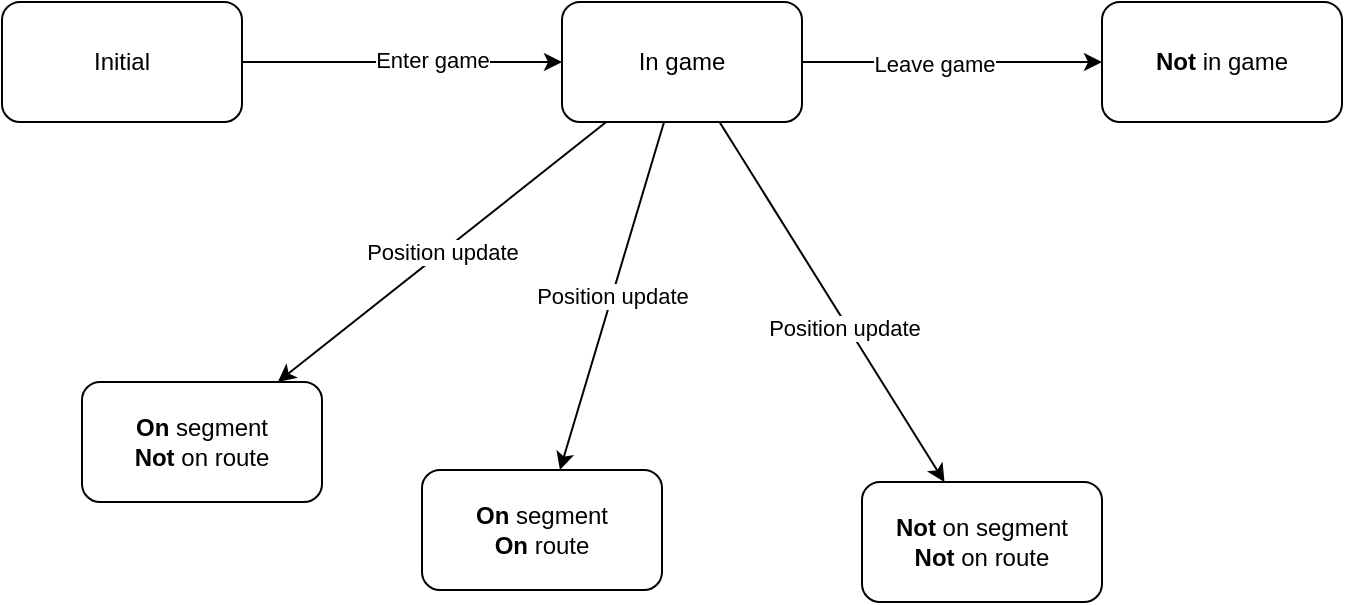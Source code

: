 <mxfile version="16.5.1" type="device"><diagram id="C5RBs43oDa-KdzZeNtuy" name="Page-1"><mxGraphModel dx="975" dy="577" grid="1" gridSize="10" guides="1" tooltips="1" connect="1" arrows="1" fold="1" page="1" pageScale="1" pageWidth="1169" pageHeight="827" math="0" shadow="0"><root><mxCell id="WIyWlLk6GJQsqaUBKTNV-0"/><mxCell id="WIyWlLk6GJQsqaUBKTNV-1" parent="WIyWlLk6GJQsqaUBKTNV-0"/><mxCell id="Bod_nedEWnGyxpAL-ndt-2" value="" style="rounded=0;orthogonalLoop=1;jettySize=auto;html=1;" edge="1" parent="WIyWlLk6GJQsqaUBKTNV-1" source="Bod_nedEWnGyxpAL-ndt-0" target="Bod_nedEWnGyxpAL-ndt-1"><mxGeometry relative="1" as="geometry"/></mxCell><mxCell id="Bod_nedEWnGyxpAL-ndt-3" value="Enter game" style="edgeLabel;html=1;align=center;verticalAlign=middle;resizable=0;points=[];" vertex="1" connectable="0" parent="Bod_nedEWnGyxpAL-ndt-2"><mxGeometry x="0.19" y="1" relative="1" as="geometry"><mxPoint as="offset"/></mxGeometry></mxCell><mxCell id="Bod_nedEWnGyxpAL-ndt-0" value="Initial" style="rounded=1;whiteSpace=wrap;html=1;" vertex="1" parent="WIyWlLk6GJQsqaUBKTNV-1"><mxGeometry x="440" y="120" width="120" height="60" as="geometry"/></mxCell><mxCell id="Bod_nedEWnGyxpAL-ndt-5" value="Position update" style="rounded=0;orthogonalLoop=1;jettySize=auto;html=1;" edge="1" parent="WIyWlLk6GJQsqaUBKTNV-1" source="Bod_nedEWnGyxpAL-ndt-1" target="Bod_nedEWnGyxpAL-ndt-4"><mxGeometry relative="1" as="geometry"/></mxCell><mxCell id="Bod_nedEWnGyxpAL-ndt-7" value="Position update" style="rounded=0;orthogonalLoop=1;jettySize=auto;html=1;" edge="1" parent="WIyWlLk6GJQsqaUBKTNV-1" source="Bod_nedEWnGyxpAL-ndt-1" target="Bod_nedEWnGyxpAL-ndt-6"><mxGeometry relative="1" as="geometry"/></mxCell><mxCell id="Bod_nedEWnGyxpAL-ndt-9" value="" style="edgeStyle=none;rounded=0;orthogonalLoop=1;jettySize=auto;html=1;" edge="1" parent="WIyWlLk6GJQsqaUBKTNV-1" source="Bod_nedEWnGyxpAL-ndt-1" target="Bod_nedEWnGyxpAL-ndt-8"><mxGeometry relative="1" as="geometry"/></mxCell><mxCell id="Bod_nedEWnGyxpAL-ndt-10" value="Position update" style="edgeLabel;html=1;align=center;verticalAlign=middle;resizable=0;points=[];" vertex="1" connectable="0" parent="Bod_nedEWnGyxpAL-ndt-9"><mxGeometry x="0.133" y="-2" relative="1" as="geometry"><mxPoint as="offset"/></mxGeometry></mxCell><mxCell id="Bod_nedEWnGyxpAL-ndt-12" value="" style="edgeStyle=none;rounded=0;orthogonalLoop=1;jettySize=auto;html=1;" edge="1" parent="WIyWlLk6GJQsqaUBKTNV-1" source="Bod_nedEWnGyxpAL-ndt-1" target="Bod_nedEWnGyxpAL-ndt-11"><mxGeometry relative="1" as="geometry"/></mxCell><mxCell id="Bod_nedEWnGyxpAL-ndt-13" value="Leave game" style="edgeLabel;html=1;align=center;verticalAlign=middle;resizable=0;points=[];" vertex="1" connectable="0" parent="Bod_nedEWnGyxpAL-ndt-12"><mxGeometry x="-0.129" y="-1" relative="1" as="geometry"><mxPoint as="offset"/></mxGeometry></mxCell><mxCell id="Bod_nedEWnGyxpAL-ndt-1" value="In game" style="whiteSpace=wrap;html=1;rounded=1;" vertex="1" parent="WIyWlLk6GJQsqaUBKTNV-1"><mxGeometry x="720" y="120" width="120" height="60" as="geometry"/></mxCell><mxCell id="Bod_nedEWnGyxpAL-ndt-4" value="&lt;b&gt;On &lt;/b&gt;segment&lt;br&gt;&lt;b&gt;Not&lt;/b&gt; on route" style="whiteSpace=wrap;html=1;rounded=1;" vertex="1" parent="WIyWlLk6GJQsqaUBKTNV-1"><mxGeometry x="480" y="310" width="120" height="60" as="geometry"/></mxCell><mxCell id="Bod_nedEWnGyxpAL-ndt-6" value="&lt;b&gt;On&lt;/b&gt; segment&lt;br&gt;&lt;b&gt;On&lt;/b&gt; route" style="whiteSpace=wrap;html=1;rounded=1;" vertex="1" parent="WIyWlLk6GJQsqaUBKTNV-1"><mxGeometry x="650" y="354" width="120" height="60" as="geometry"/></mxCell><mxCell id="Bod_nedEWnGyxpAL-ndt-8" value="&lt;b&gt;Not&lt;/b&gt;&amp;nbsp;on segment&lt;br&gt;&lt;b&gt;Not&lt;/b&gt;&amp;nbsp;on route" style="whiteSpace=wrap;html=1;rounded=1;" vertex="1" parent="WIyWlLk6GJQsqaUBKTNV-1"><mxGeometry x="870" y="360" width="120" height="60" as="geometry"/></mxCell><mxCell id="Bod_nedEWnGyxpAL-ndt-11" value="&lt;b&gt;Not&lt;/b&gt;&amp;nbsp;in game" style="whiteSpace=wrap;html=1;rounded=1;" vertex="1" parent="WIyWlLk6GJQsqaUBKTNV-1"><mxGeometry x="990" y="120" width="120" height="60" as="geometry"/></mxCell></root></mxGraphModel></diagram></mxfile>